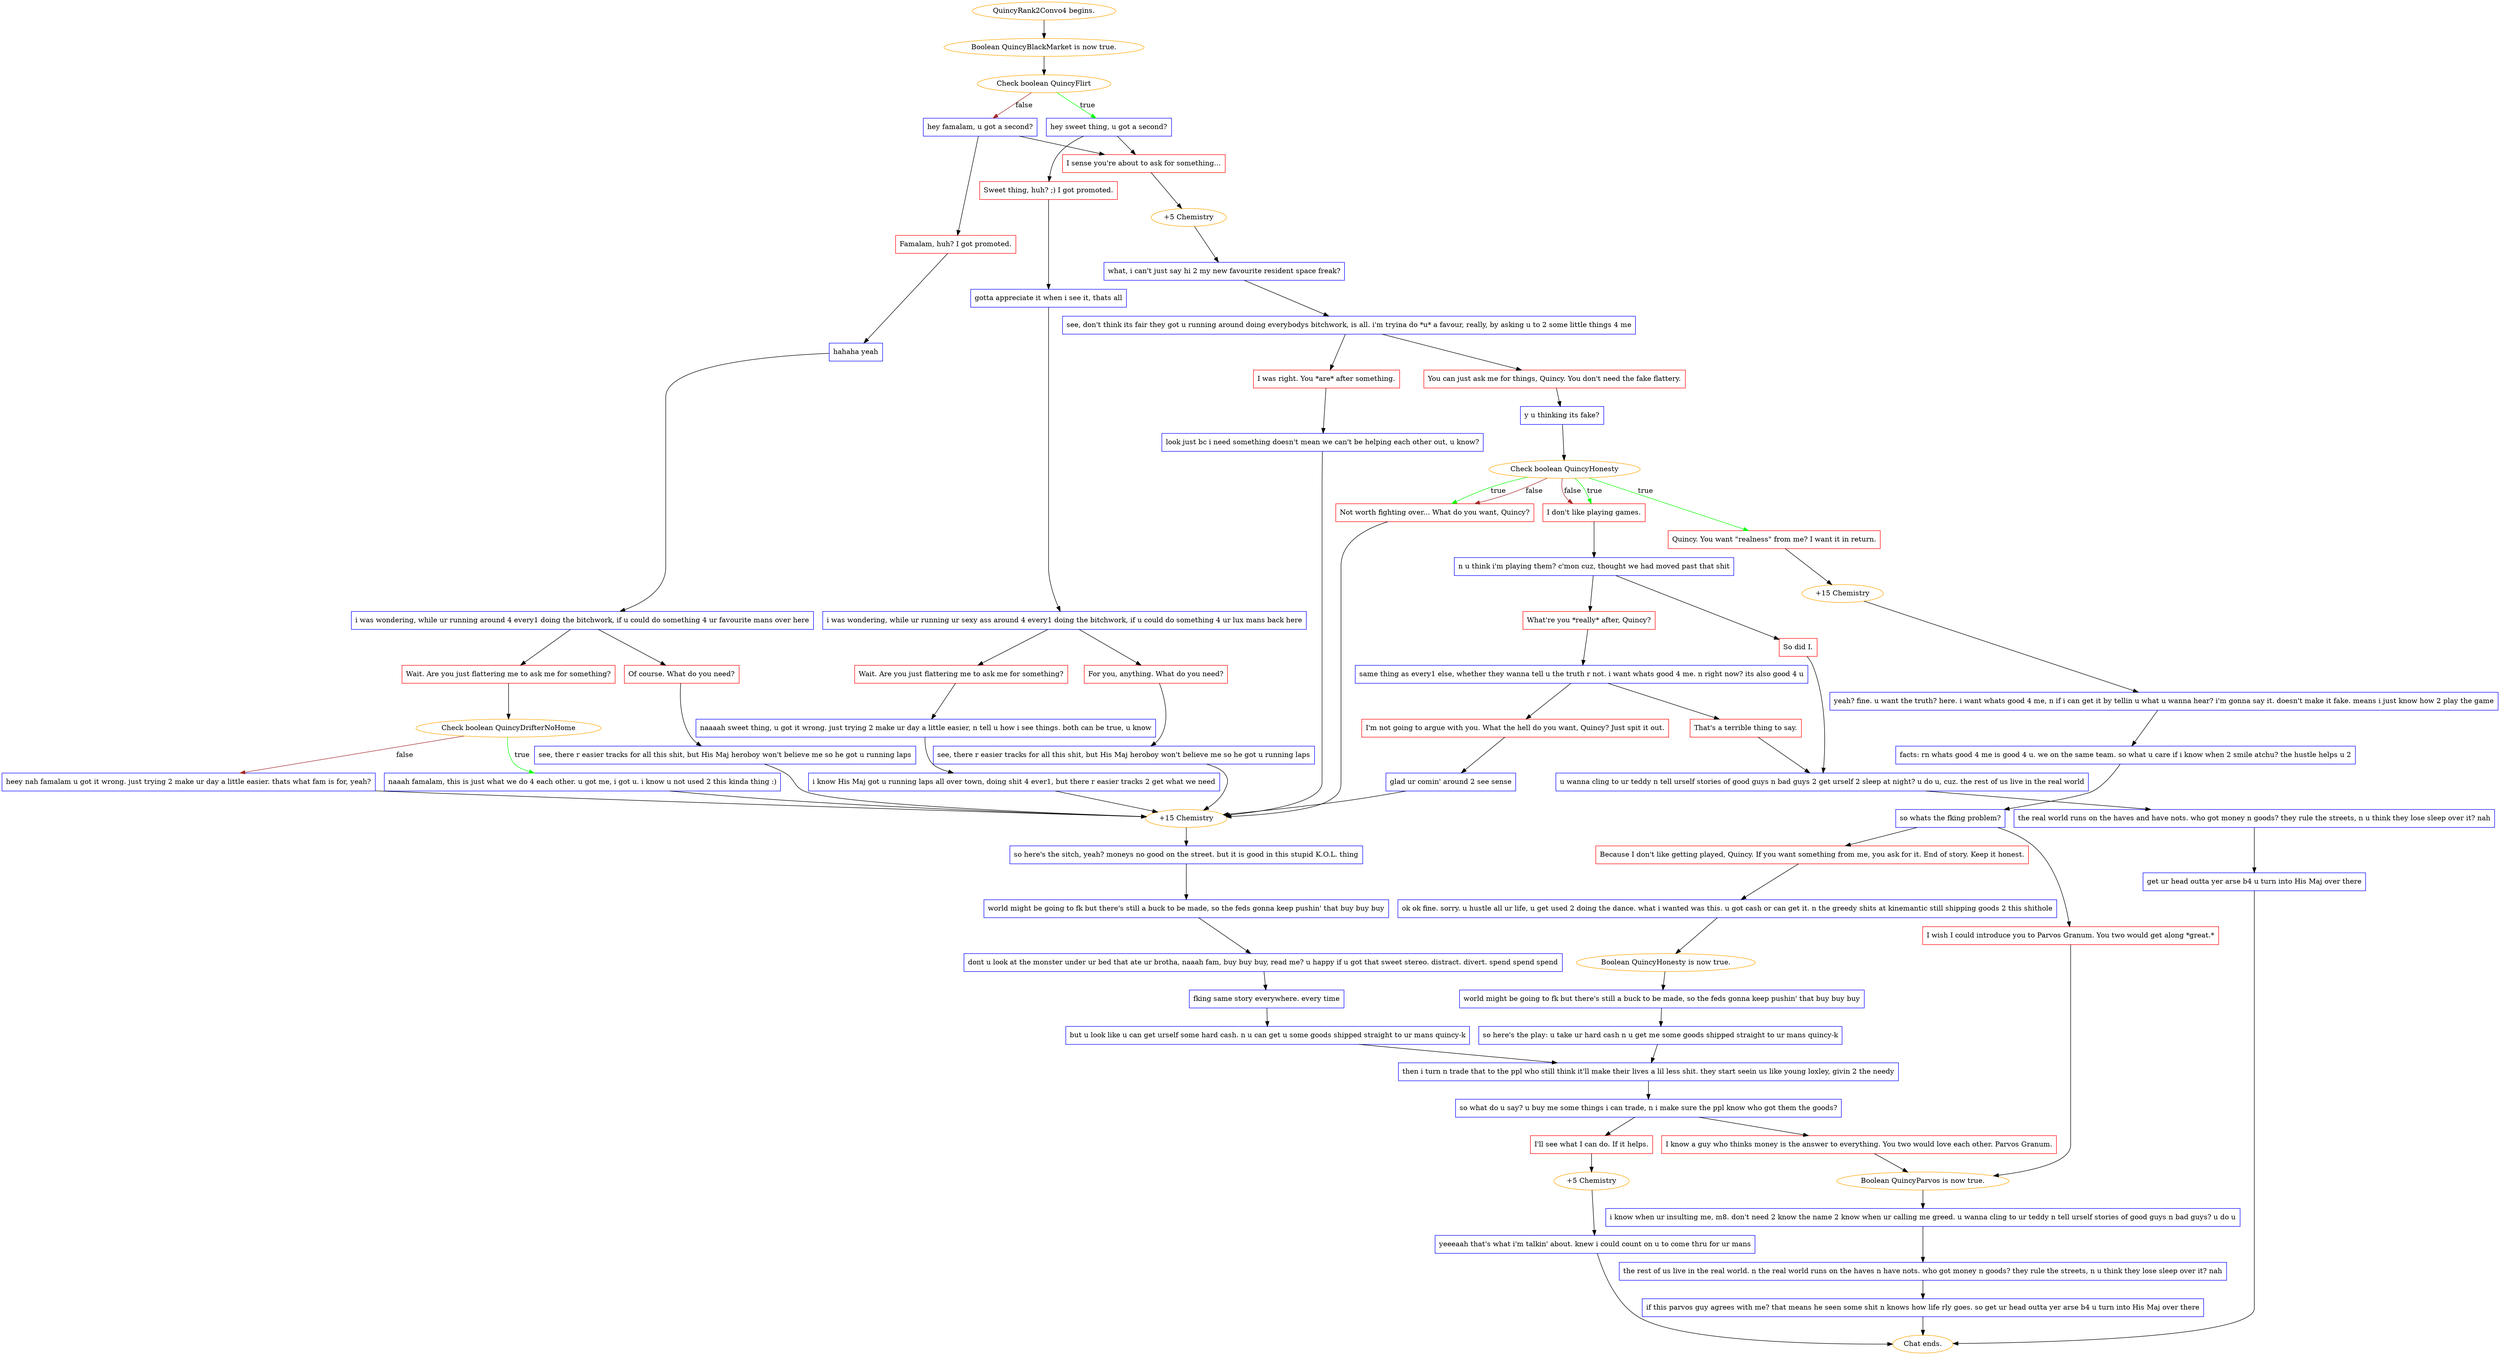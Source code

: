 digraph {
	"QuincyRank2Convo4 begins." [color=orange];
		"QuincyRank2Convo4 begins." -> 971;
	971 [label="Boolean QuincyBlackMarket is now true.",color=orange];
		971 -> 960;
	960 [label="Check boolean QuincyFlirt",color=orange];
		960 -> 962 [label=true,color=green];
		960 -> 961 [label=false,color=brown];
	962 [label="hey sweet thing, u got a second?",shape=box,color=blue];
		962 -> 963;
		962 -> 964;
	961 [label="hey famalam, u got a second?",shape=box,color=blue];
		961 -> 965;
		961 -> 964;
	963 [label="Sweet thing, huh? ;) I got promoted.",shape=box,color=red];
		963 -> 966;
	964 [label="I sense you're about to ask for something...",shape=box,color=red];
		964 -> 969;
	965 [label="Famalam, huh? I got promoted.",shape=box,color=red];
		965 -> 968;
	966 [label="gotta appreciate it when i see it, thats all",shape=box,color=blue];
		966 -> 972;
	969 [label="+5 Chemistry",color=orange];
		969 -> 967;
	968 [label="hahaha yeah",shape=box,color=blue];
		968 -> 974;
	972 [label="i was wondering, while ur running ur sexy ass around 4 every1 doing the bitchwork, if u could do something 4 ur lux mans back here",shape=box,color=blue];
		972 -> 975;
		972 -> 976;
	967 [label="what, i can't just say hi 2 my new favourite resident space freak?",shape=box,color=blue];
		967 -> 973;
	974 [label="i was wondering, while ur running around 4 every1 doing the bitchwork, if u could do something 4 ur favourite mans over here",shape=box,color=blue];
		974 -> 979;
		974 -> 980;
	975 [label="For you, anything. What do you need?",shape=box,color=red];
		975 -> 984;
	976 [label="Wait. Are you just flattering me to ask me for something?",shape=box,color=red];
		976 -> 985;
	973 [label="see, don't think its fair they got u running around doing everybodys bitchwork, is all. i'm tryina do *u* a favour, really, by asking u to 2 some little things 4 me",shape=box,color=blue];
		973 -> 977;
		973 -> 978;
	979 [label="Of course. What do you need?",shape=box,color=red];
		979 -> 988;
	980 [label="Wait. Are you just flattering me to ask me for something?",shape=box,color=red];
		980 -> 970;
	984 [label="see, there r easier tracks for all this shit, but His Maj heroboy won't believe me so he got u running laps",shape=box,color=blue];
		984 -> 1005;
	985 [label="naaaah sweet thing, u got it wrong. just trying 2 make ur day a little easier, n tell u how i see things. both can be true, u know",shape=box,color=blue];
		985 -> 989;
	977 [label="I was right. You *are* after something.",shape=box,color=red];
		977 -> 986;
	978 [label="You can just ask me for things, Quincy. You don't need the fake flattery.",shape=box,color=red];
		978 -> 987;
	988 [label="see, there r easier tracks for all this shit, but His Maj heroboy won't believe me so he got u running laps",shape=box,color=blue];
		988 -> 1005;
	970 [label="Check boolean QuincyDrifterNoHome",color=orange];
		970 -> 982 [label=true,color=green];
		970 -> 983 [label=false,color=brown];
	1005 [label="+15 Chemistry",color=orange];
		1005 -> 1004;
	989 [label="i know His Maj got u running laps all over town, doing shit 4 ever1, but there r easier tracks 2 get what we need",shape=box,color=blue];
		989 -> 1005;
	986 [label="look just bc i need something doesn't mean we can't be helping each other out, u know?",shape=box,color=blue];
		986 -> 1005;
	987 [label="y u thinking its fake?",shape=box,color=blue];
		987 -> 3531;
	982 [label="naaah famalam, this is just what we do 4 each other. u got me, i got u. i know u not used 2 this kinda thing :)",shape=box,color=blue];
		982 -> 1005;
	983 [label="heey nah famalam u got it wrong. just trying 2 make ur day a little easier. thats what fam is for, yeah?",shape=box,color=blue];
		983 -> 1005;
	1004 [label="so here's the sitch, yeah? moneys no good on the street. but it is good in this stupid K.O.L. thing",shape=box,color=blue];
		1004 -> 1021;
	3531 [label="Check boolean QuincyHonesty",color=orange];
		3531 -> 981 [label=true,color=green];
		3531 -> 991 [label=true,color=green];
		3531 -> 992 [label=true,color=green];
		3531 -> 991 [label=false,color=brown];
		3531 -> 992 [label=false,color=brown];
	1021 [label="world might be going to fk but there's still a buck to be made, so the feds gonna keep pushin' that buy buy buy",shape=box,color=blue];
		1021 -> 1022;
	981 [label="Quincy. You want \"realness\" from me? I want it in return.",shape=box,color=red];
		981 -> 995;
	991 [label="I don't like playing games.",shape=box,color=red];
		991 -> 994;
	992 [label="Not worth fighting over... What do you want, Quincy?",shape=box,color=red];
		992 -> 1005;
	1022 [label="dont u look at the monster under ur bed that ate ur brotha, naaah fam, buy buy buy, read me? u happy if u got that sweet stereo. distract. divert. spend spend spend",shape=box,color=blue];
		1022 -> 1023;
	995 [label="+15 Chemistry",color=orange];
		995 -> 993;
	994 [label="n u think i'm playing them? c'mon cuz, thought we had moved past that shit",shape=box,color=blue];
		994 -> j3377385763;
		994 -> 999;
	1023 [label="fking same story everywhere. every time",shape=box,color=blue];
		1023 -> 1024;
	993 [label="yeah? fine. u want the truth? here. i want whats good 4 me, n if i can get it by tellin u what u wanna hear? i'm gonna say it. doesn't make it fake. means i just know how 2 play the game",shape=box,color=blue];
		993 -> 996;
	j3377385763 [label="So did I.",shape=box,color=red];
		j3377385763 -> j685207202;
	999 [label="What're you *really* after, Quincy?",shape=box,color=red];
		999 -> 1000;
	1024 [label="but u look like u can get urself some hard cash. n u can get u some goods shipped straight to ur mans quincy-k",shape=box,color=blue];
		1024 -> 1025;
	996 [label="facts: rn whats good 4 me is good 4 u. we on the same team. so what u care if i know when 2 smile atchu? the hustle helps u 2",shape=box,color=blue];
		996 -> 997;
	j685207202 [label="u wanna cling to ur teddy n tell urself stories of good guys n bad guys 2 get urself 2 sleep at night? u do u, cuz. the rest of us live in the real world",shape=box,color=blue];
		j685207202 -> j1108891955;
	1000 [label="same thing as every1 else, whether they wanna tell u the truth r not. i want whats good 4 me. n right now? its also good 4 u",shape=box,color=blue];
		1000 -> j365018233;
		1000 -> 1002;
	1025 [label="then i turn n trade that to the ppl who still think it'll make their lives a lil less shit. they start seein us like young loxley, givin 2 the needy",shape=box,color=blue];
		1025 -> 1026;
	997 [label="so whats the fking problem?",shape=box,color=blue];
		997 -> j13761506;
		997 -> 1007;
	j1108891955 [label="the real world runs on the haves and have nots. who got money n goods? they rule the streets, n u think they lose sleep over it? nah",shape=box,color=blue];
		j1108891955 -> j3464325208;
	j365018233 [label="That's a terrible thing to say.",shape=box,color=red];
		j365018233 -> j685207202;
	1002 [label="I'm not going to argue with you. What the hell do you want, Quincy? Just spit it out.",shape=box,color=red];
		1002 -> 1003;
	1026 [label="so what do u say? u buy me some things i can trade, n i make sure the ppl know who got them the goods?",shape=box,color=blue];
		1026 -> j2186490680;
		1026 -> j1566254926;
	j13761506 [label="I wish I could introduce you to Parvos Granum. You two would get along *great.*",shape=box,color=red];
		j13761506 -> j3275390717;
	1007 [label="Because I don't like getting played, Quincy. If you want something from me, you ask for it. End of story. Keep it honest.",shape=box,color=red];
		1007 -> 1009;
	j3464325208 [label="get ur head outta yer arse b4 u turn into His Maj over there",shape=box,color=blue];
		j3464325208 -> "Chat ends.";
	1003 [label="glad ur comin' around 2 see sense",shape=box,color=blue];
		1003 -> 1005;
	j2186490680 [label="I'll see what I can do. If it helps.",shape=box,color=red];
		j2186490680 -> j1492767897;
	j1566254926 [label="I know a guy who thinks money is the answer to everything. You two would love each other. Parvos Granum.",shape=box,color=red];
		j1566254926 -> j3275390717;
	j3275390717 [label="Boolean QuincyParvos is now true.",color=orange];
		j3275390717 -> j3118138560;
	1009 [label="ok ok fine. sorry. u hustle all ur life, u get used 2 doing the dance. what i wanted was this. u got cash or can get it. n the greedy shits at kinemantic still shipping goods 2 this shithole",shape=box,color=blue];
		1009 -> 1010;
	"Chat ends." [color=orange];
	j1492767897 [label="+5 Chemistry",color=orange];
		j1492767897 -> j1794706640;
	j3118138560 [label="i know when ur insulting me, m8. don't need 2 know the name 2 know when ur calling me greed. u wanna cling to ur teddy n tell urself stories of good guys n bad guys? u do u",shape=box,color=blue];
		j3118138560 -> j2487801413;
	1010 [label="Boolean QuincyHonesty is now true.",color=orange];
		1010 -> 1011;
	j1794706640 [label="yeeeaah that's what i'm talkin' about. knew i could count on u to come thru for ur mans",shape=box,color=blue];
		j1794706640 -> "Chat ends.";
	j2487801413 [label="the rest of us live in the real world. n the real world runs on the haves n have nots. who got money n goods? they rule the streets, n u think they lose sleep over it? nah",shape=box,color=blue];
		j2487801413 -> j705847336;
	1011 [label="world might be going to fk but there's still a buck to be made, so the feds gonna keep pushin' that buy buy buy",shape=box,color=blue];
		1011 -> 1012;
	j705847336 [label="if this parvos guy agrees with me? that means he seen some shit n knows how life rly goes. so get ur head outta yer arse b4 u turn into His Maj over there",shape=box,color=blue];
		j705847336 -> "Chat ends.";
	1012 [label="so here's the play: u take ur hard cash n u get me some goods shipped straight to ur mans quincy-k",shape=box,color=blue];
		1012 -> 1025;
}